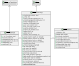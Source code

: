 @startuml
scale 100*66
skinparam componentStyle uml2
skinparam packageStyle rect
skinparam DefaultFontSize 12
skinparam DefaultFontName "Hoefler Text"

class MainPfcsamrApp {
  +classify_button_classify_on_clicked()
  +classify_button_features_on_clicked()
  +classify_button_load_on_clicked()
  +classify_button_preproc_on_clicked()
  +classify_save_csv(str)
  +classify_tab_enabled : bool
  +config : dict
  +critical_message_accepted()
  +critical_message_detailed_text : str
  +critical_message_informative_text : str
  +critical_message_text : str
  +do_menu_file_new()
  +do_menu_file_open(str)
  +do_menu_file_save(str)
  +features_button_run_on_clicked()
  +features_tab_enabled : bool
  +findChild() : QQuickItem
  +get_config_prop(str) : QVariant
  +learn_button_run_on_clicked(learn_method : int)
  +learn_tab_enabled : bool
  +learn_train_split_resplit : bool
  +load_button_load_on_clicked()
  +load_tab_enabled : bool
  +preproc_button_run_on_clicked()
  +preproc_tab_enabled : bool
  +run_pending_gui_updates()
  +set_config_prop_value(str, QVariant)
  +status_count : int
  +status_text : str
  +variance_warn_message : str
  {static} +default_config() : dict  
}

class Orchestrator {
  +classify_save_csv(str)
  +do_classify_classify(str)
  +do_classify_features_countvectorizer()
  +do_classify_preprocess()
  +do_classify_test_tsv(str, int)
  +do_features_countvectorizer(float, dict)
  +do_learn(class, float, dict)
  +do_load_train_tsv(str, int)
  +do_preprocess()
  +estimators : dict
}

class MyTableModel {
  +__init__(headings, rows)
  +columnCount() : int
  +data(QModelIndex, int) : int
  +headerData(int, int, int) : str
  +roleNames() : dict
  +rowCount() : int
}

QObject <|-- MainPfcsamrApp
QAbstractTableModel <|-- MyTableModel
MyTableModel "1" -  "1" MainPfcsamrApp
MainPfcsamrApp "1" -  "1" Orchestrator
@enduml
